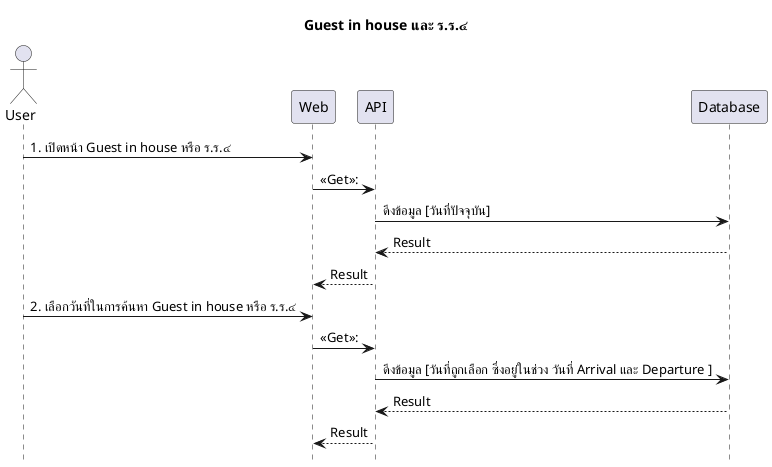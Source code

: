 @startuml

hide footbox
title Guest in house และ ร.ร.๔

actor User
participant "Web" as Client
participant "API" as API
participant "Database" as DB

User -> Client:1. เปิดหน้า Guest in house หรือ ร.ร.๔
Client -> API: <<Get>>: 
API -> DB: ดึงข้อมูล [วันที่ปัจจุบัน]
DB --> API: Result
API --> Client: Result


User -> Client:2. เลือกวันที่ในการค้นหา Guest in house หรือ ร.ร.๔
Client -> API: <<Get>>:  
API -> DB: ดึงข้อมูล [วันที่ถูกเลือก ซึ่งอยู่ในช่วง วันที่ Arrival และ Departure ]
DB --> API: Result
API --> Client: Result

@enduml